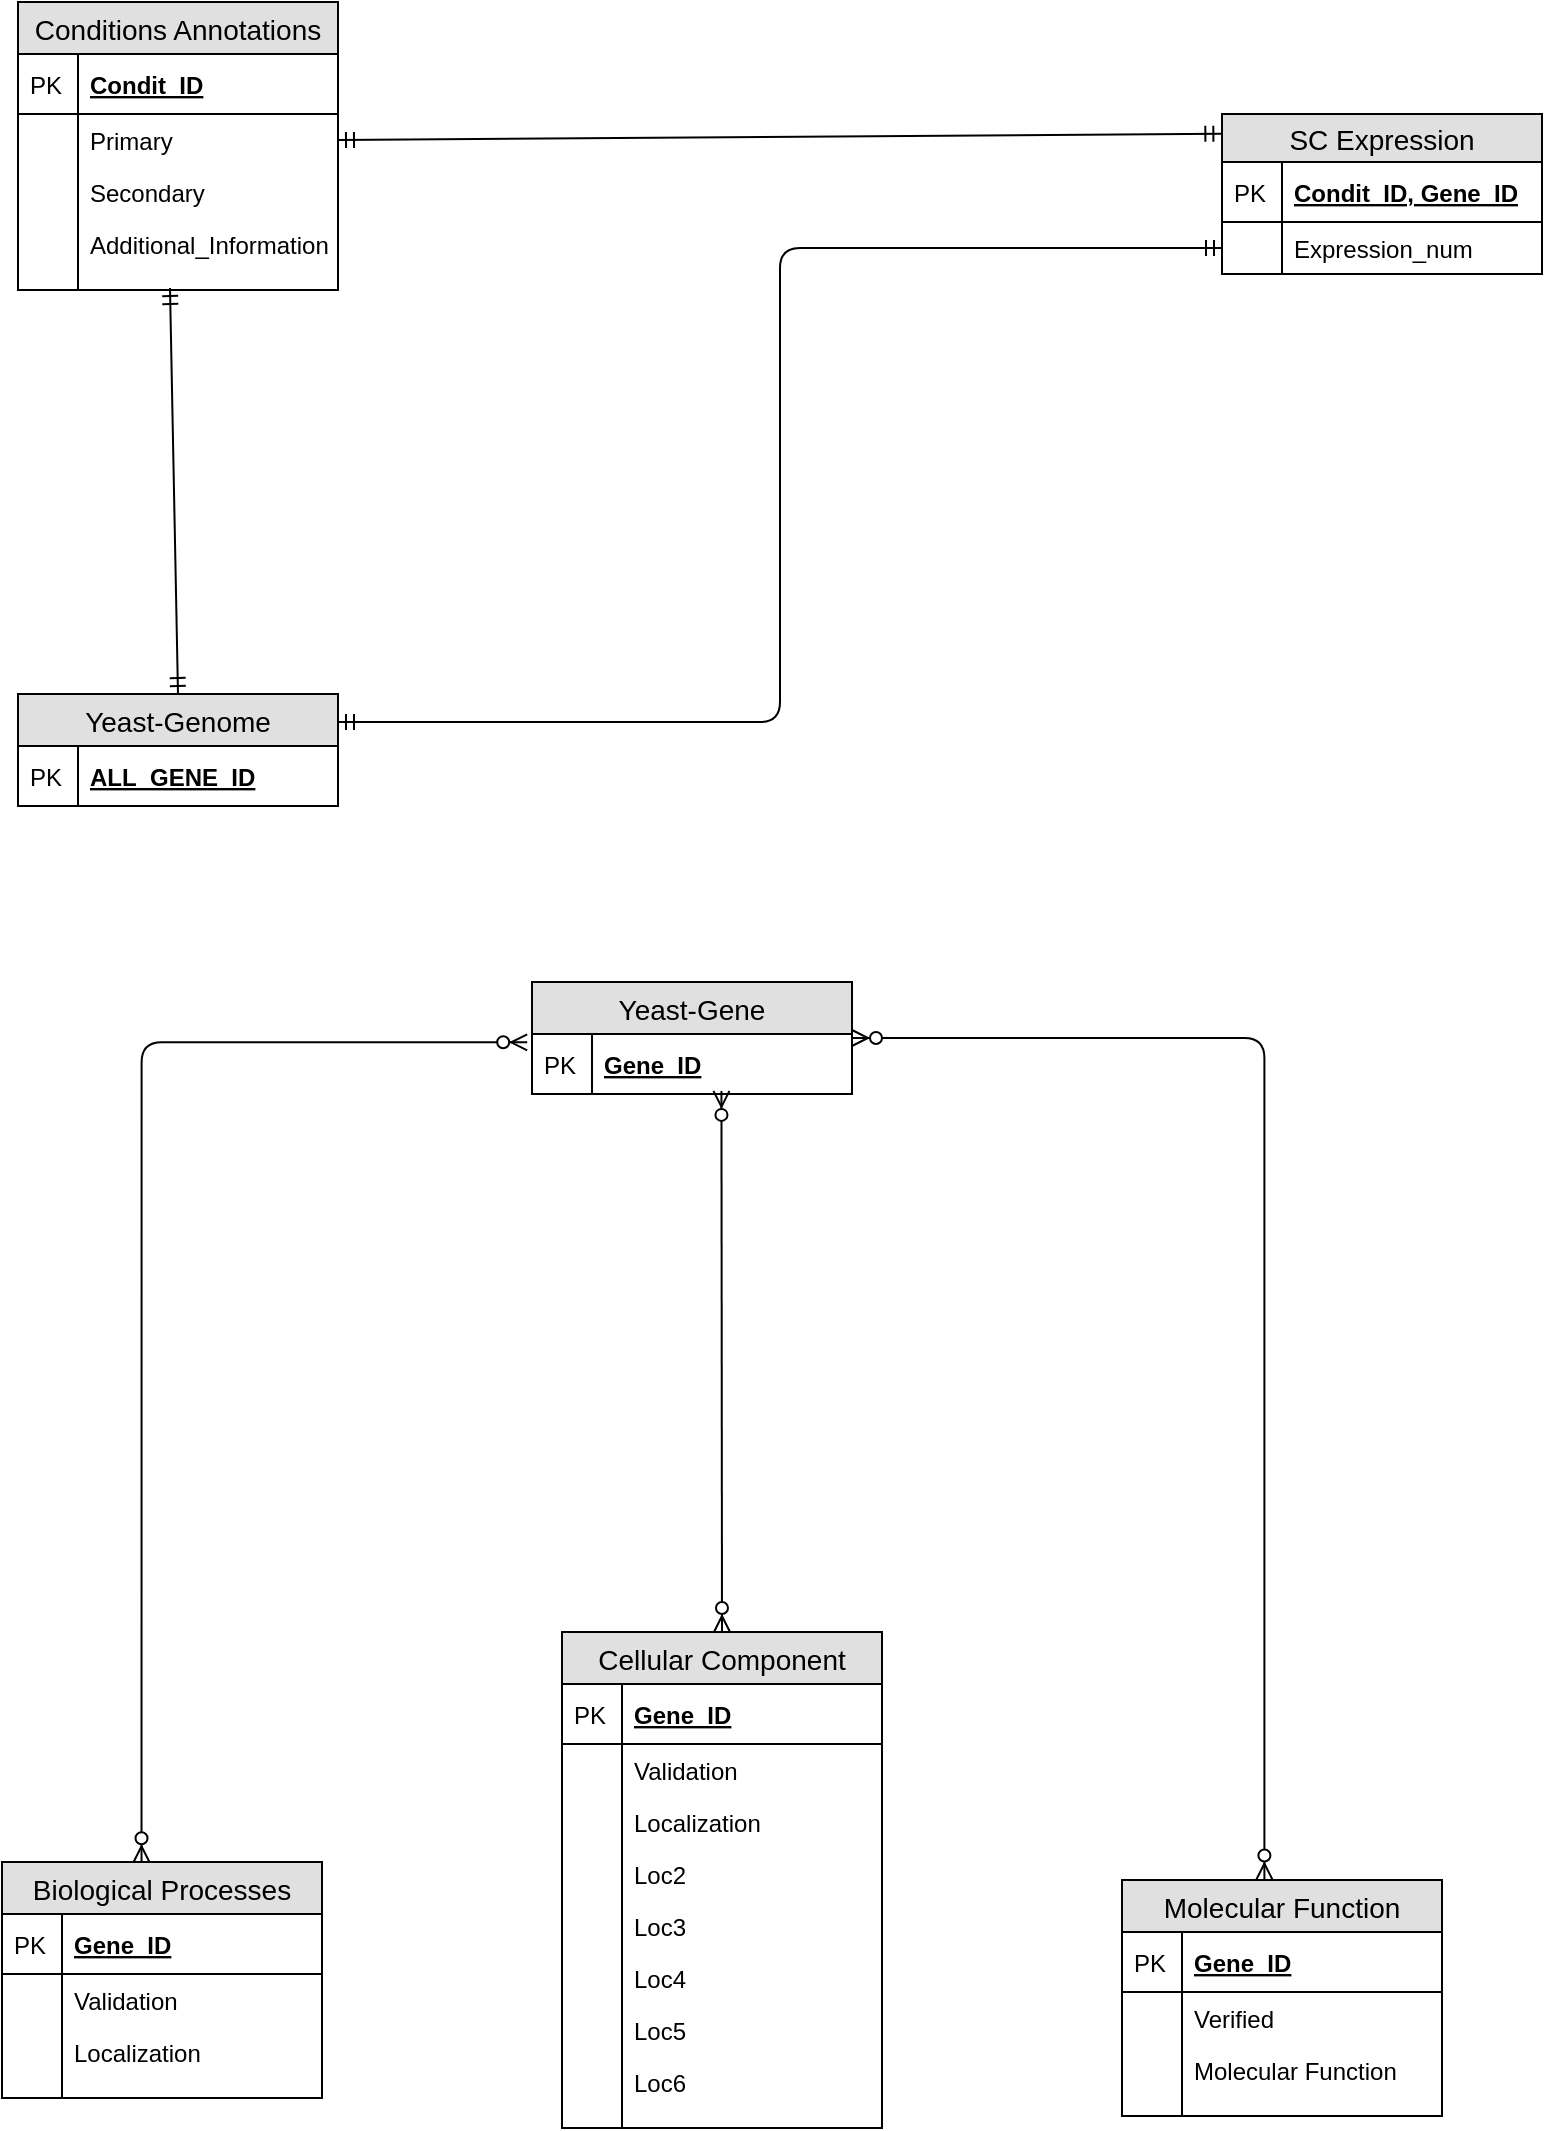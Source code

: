<mxfile version="12.1.0" type="device" pages="1"><diagram id="scWGcqjn_IYCOLlwHUH1" name="Page-1"><mxGraphModel dx="1351" dy="843" grid="1" gridSize="10" guides="1" tooltips="1" connect="1" arrows="1" fold="1" page="1" pageScale="1" pageWidth="850" pageHeight="1100" math="0" shadow="0"><root><mxCell id="0"/><mxCell id="1" parent="0"/><mxCell id="nrZJSowyt6EIEd6mgITd-1" value="Conditions Annotations" style="swimlane;fontStyle=0;childLayout=stackLayout;horizontal=1;startSize=26;fillColor=#e0e0e0;horizontalStack=0;resizeParent=1;resizeParentMax=0;resizeLast=0;collapsible=1;marginBottom=0;swimlaneFillColor=#ffffff;align=center;fontSize=14;" parent="1" vertex="1"><mxGeometry x="53" y="4" width="160" height="144" as="geometry"/></mxCell><mxCell id="nrZJSowyt6EIEd6mgITd-2" value="Condit_ID" style="shape=partialRectangle;top=0;left=0;right=0;bottom=1;align=left;verticalAlign=middle;fillColor=none;spacingLeft=34;spacingRight=4;overflow=hidden;rotatable=0;points=[[0,0.5],[1,0.5]];portConstraint=eastwest;dropTarget=0;fontStyle=5;fontSize=12;" parent="nrZJSowyt6EIEd6mgITd-1" vertex="1"><mxGeometry y="26" width="160" height="30" as="geometry"/></mxCell><mxCell id="nrZJSowyt6EIEd6mgITd-3" value="PK" style="shape=partialRectangle;top=0;left=0;bottom=0;fillColor=none;align=left;verticalAlign=middle;spacingLeft=4;spacingRight=4;overflow=hidden;rotatable=0;points=[];portConstraint=eastwest;part=1;fontSize=12;" parent="nrZJSowyt6EIEd6mgITd-2" vertex="1" connectable="0"><mxGeometry width="30" height="30" as="geometry"/></mxCell><mxCell id="nrZJSowyt6EIEd6mgITd-4" value="Primary" style="shape=partialRectangle;top=0;left=0;right=0;bottom=0;align=left;verticalAlign=top;fillColor=none;spacingLeft=34;spacingRight=4;overflow=hidden;rotatable=0;points=[[0,0.5],[1,0.5]];portConstraint=eastwest;dropTarget=0;fontSize=12;" parent="nrZJSowyt6EIEd6mgITd-1" vertex="1"><mxGeometry y="56" width="160" height="26" as="geometry"/></mxCell><mxCell id="nrZJSowyt6EIEd6mgITd-5" value="" style="shape=partialRectangle;top=0;left=0;bottom=0;fillColor=none;align=left;verticalAlign=top;spacingLeft=4;spacingRight=4;overflow=hidden;rotatable=0;points=[];portConstraint=eastwest;part=1;fontSize=12;" parent="nrZJSowyt6EIEd6mgITd-4" vertex="1" connectable="0"><mxGeometry width="30" height="26" as="geometry"/></mxCell><mxCell id="nrZJSowyt6EIEd6mgITd-6" value="Secondary" style="shape=partialRectangle;top=0;left=0;right=0;bottom=0;align=left;verticalAlign=top;fillColor=none;spacingLeft=34;spacingRight=4;overflow=hidden;rotatable=0;points=[[0,0.5],[1,0.5]];portConstraint=eastwest;dropTarget=0;fontSize=12;" parent="nrZJSowyt6EIEd6mgITd-1" vertex="1"><mxGeometry y="82" width="160" height="26" as="geometry"/></mxCell><mxCell id="nrZJSowyt6EIEd6mgITd-7" value="" style="shape=partialRectangle;top=0;left=0;bottom=0;fillColor=none;align=left;verticalAlign=top;spacingLeft=4;spacingRight=4;overflow=hidden;rotatable=0;points=[];portConstraint=eastwest;part=1;fontSize=12;" parent="nrZJSowyt6EIEd6mgITd-6" vertex="1" connectable="0"><mxGeometry width="30" height="26" as="geometry"/></mxCell><mxCell id="nrZJSowyt6EIEd6mgITd-8" value="Additional_Information" style="shape=partialRectangle;top=0;left=0;right=0;bottom=0;align=left;verticalAlign=top;fillColor=none;spacingLeft=34;spacingRight=4;overflow=hidden;rotatable=0;points=[[0,0.5],[1,0.5]];portConstraint=eastwest;dropTarget=0;fontSize=12;" parent="nrZJSowyt6EIEd6mgITd-1" vertex="1"><mxGeometry y="108" width="160" height="26" as="geometry"/></mxCell><mxCell id="nrZJSowyt6EIEd6mgITd-9" value="" style="shape=partialRectangle;top=0;left=0;bottom=0;fillColor=none;align=left;verticalAlign=top;spacingLeft=4;spacingRight=4;overflow=hidden;rotatable=0;points=[];portConstraint=eastwest;part=1;fontSize=12;" parent="nrZJSowyt6EIEd6mgITd-8" vertex="1" connectable="0"><mxGeometry width="30" height="26" as="geometry"/></mxCell><mxCell id="nrZJSowyt6EIEd6mgITd-10" value="" style="shape=partialRectangle;top=0;left=0;right=0;bottom=0;align=left;verticalAlign=top;fillColor=none;spacingLeft=34;spacingRight=4;overflow=hidden;rotatable=0;points=[[0,0.5],[1,0.5]];portConstraint=eastwest;dropTarget=0;fontSize=12;" parent="nrZJSowyt6EIEd6mgITd-1" vertex="1"><mxGeometry y="134" width="160" height="10" as="geometry"/></mxCell><mxCell id="nrZJSowyt6EIEd6mgITd-11" value="" style="shape=partialRectangle;top=0;left=0;bottom=0;fillColor=none;align=left;verticalAlign=top;spacingLeft=4;spacingRight=4;overflow=hidden;rotatable=0;points=[];portConstraint=eastwest;part=1;fontSize=12;" parent="nrZJSowyt6EIEd6mgITd-10" vertex="1" connectable="0"><mxGeometry width="30" height="10" as="geometry"/></mxCell><mxCell id="lU9UDymDR4nou2KreJYt-3" value="" style="fontSize=12;html=1;endArrow=ERmandOne;startArrow=ERmandOne;entryX=0.475;entryY=0.9;entryDx=0;entryDy=0;entryPerimeter=0;exitX=-0.002;exitY=0.123;exitDx=0;exitDy=0;exitPerimeter=0;" edge="1" parent="nrZJSowyt6EIEd6mgITd-1" source="nrZJSowyt6EIEd6mgITd-88"><mxGeometry width="100" height="100" relative="1" as="geometry"><mxPoint x="164" y="272" as="sourcePoint"/><mxPoint x="160" y="69.0" as="targetPoint"/></mxGeometry></mxCell><mxCell id="nrZJSowyt6EIEd6mgITd-14" value="Biological Processes" style="swimlane;fontStyle=0;childLayout=stackLayout;horizontal=1;startSize=26;fillColor=#e0e0e0;horizontalStack=0;resizeParent=1;resizeParentMax=0;resizeLast=0;collapsible=1;marginBottom=0;swimlaneFillColor=#ffffff;align=center;fontSize=14;" parent="1" vertex="1"><mxGeometry x="45" y="934" width="160" height="118" as="geometry"/></mxCell><mxCell id="nrZJSowyt6EIEd6mgITd-15" value="Gene_ID" style="shape=partialRectangle;top=0;left=0;right=0;bottom=1;align=left;verticalAlign=middle;fillColor=none;spacingLeft=34;spacingRight=4;overflow=hidden;rotatable=0;points=[[0,0.5],[1,0.5]];portConstraint=eastwest;dropTarget=0;fontStyle=5;fontSize=12;" parent="nrZJSowyt6EIEd6mgITd-14" vertex="1"><mxGeometry y="26" width="160" height="30" as="geometry"/></mxCell><mxCell id="nrZJSowyt6EIEd6mgITd-16" value="PK" style="shape=partialRectangle;top=0;left=0;bottom=0;fillColor=none;align=left;verticalAlign=middle;spacingLeft=4;spacingRight=4;overflow=hidden;rotatable=0;points=[];portConstraint=eastwest;part=1;fontSize=12;" parent="nrZJSowyt6EIEd6mgITd-15" vertex="1" connectable="0"><mxGeometry width="30" height="30" as="geometry"/></mxCell><mxCell id="nrZJSowyt6EIEd6mgITd-17" value="Validation" style="shape=partialRectangle;top=0;left=0;right=0;bottom=0;align=left;verticalAlign=top;fillColor=none;spacingLeft=34;spacingRight=4;overflow=hidden;rotatable=0;points=[[0,0.5],[1,0.5]];portConstraint=eastwest;dropTarget=0;fontSize=12;" parent="nrZJSowyt6EIEd6mgITd-14" vertex="1"><mxGeometry y="56" width="160" height="26" as="geometry"/></mxCell><mxCell id="nrZJSowyt6EIEd6mgITd-18" value="" style="shape=partialRectangle;top=0;left=0;bottom=0;fillColor=none;align=left;verticalAlign=top;spacingLeft=4;spacingRight=4;overflow=hidden;rotatable=0;points=[];portConstraint=eastwest;part=1;fontSize=12;" parent="nrZJSowyt6EIEd6mgITd-17" vertex="1" connectable="0"><mxGeometry width="30" height="26" as="geometry"/></mxCell><mxCell id="nrZJSowyt6EIEd6mgITd-19" value="Localization" style="shape=partialRectangle;top=0;left=0;right=0;bottom=0;align=left;verticalAlign=top;fillColor=none;spacingLeft=34;spacingRight=4;overflow=hidden;rotatable=0;points=[[0,0.5],[1,0.5]];portConstraint=eastwest;dropTarget=0;fontSize=12;" parent="nrZJSowyt6EIEd6mgITd-14" vertex="1"><mxGeometry y="82" width="160" height="26" as="geometry"/></mxCell><mxCell id="nrZJSowyt6EIEd6mgITd-20" value="" style="shape=partialRectangle;top=0;left=0;bottom=0;fillColor=none;align=left;verticalAlign=top;spacingLeft=4;spacingRight=4;overflow=hidden;rotatable=0;points=[];portConstraint=eastwest;part=1;fontSize=12;" parent="nrZJSowyt6EIEd6mgITd-19" vertex="1" connectable="0"><mxGeometry width="30" height="26" as="geometry"/></mxCell><mxCell id="nrZJSowyt6EIEd6mgITd-23" value="" style="shape=partialRectangle;top=0;left=0;right=0;bottom=0;align=left;verticalAlign=top;fillColor=none;spacingLeft=34;spacingRight=4;overflow=hidden;rotatable=0;points=[[0,0.5],[1,0.5]];portConstraint=eastwest;dropTarget=0;fontSize=12;" parent="nrZJSowyt6EIEd6mgITd-14" vertex="1"><mxGeometry y="108" width="160" height="10" as="geometry"/></mxCell><mxCell id="nrZJSowyt6EIEd6mgITd-24" value="" style="shape=partialRectangle;top=0;left=0;bottom=0;fillColor=none;align=left;verticalAlign=top;spacingLeft=4;spacingRight=4;overflow=hidden;rotatable=0;points=[];portConstraint=eastwest;part=1;fontSize=12;" parent="nrZJSowyt6EIEd6mgITd-23" vertex="1" connectable="0"><mxGeometry width="30" height="10" as="geometry"/></mxCell><mxCell id="nrZJSowyt6EIEd6mgITd-25" value="Cellular Component" style="swimlane;fontStyle=0;childLayout=stackLayout;horizontal=1;startSize=26;fillColor=#e0e0e0;horizontalStack=0;resizeParent=1;resizeParentMax=0;resizeLast=0;collapsible=1;marginBottom=0;swimlaneFillColor=#ffffff;align=center;fontSize=14;" parent="1" vertex="1"><mxGeometry x="325" y="819" width="160" height="248" as="geometry"/></mxCell><mxCell id="nrZJSowyt6EIEd6mgITd-26" value="Gene_ID" style="shape=partialRectangle;top=0;left=0;right=0;bottom=1;align=left;verticalAlign=middle;fillColor=none;spacingLeft=34;spacingRight=4;overflow=hidden;rotatable=0;points=[[0,0.5],[1,0.5]];portConstraint=eastwest;dropTarget=0;fontStyle=5;fontSize=12;" parent="nrZJSowyt6EIEd6mgITd-25" vertex="1"><mxGeometry y="26" width="160" height="30" as="geometry"/></mxCell><mxCell id="nrZJSowyt6EIEd6mgITd-27" value="PK" style="shape=partialRectangle;top=0;left=0;bottom=0;fillColor=none;align=left;verticalAlign=middle;spacingLeft=4;spacingRight=4;overflow=hidden;rotatable=0;points=[];portConstraint=eastwest;part=1;fontSize=12;" parent="nrZJSowyt6EIEd6mgITd-26" vertex="1" connectable="0"><mxGeometry width="30" height="30" as="geometry"/></mxCell><mxCell id="nrZJSowyt6EIEd6mgITd-28" value="Validation" style="shape=partialRectangle;top=0;left=0;right=0;bottom=0;align=left;verticalAlign=top;fillColor=none;spacingLeft=34;spacingRight=4;overflow=hidden;rotatable=0;points=[[0,0.5],[1,0.5]];portConstraint=eastwest;dropTarget=0;fontSize=12;" parent="nrZJSowyt6EIEd6mgITd-25" vertex="1"><mxGeometry y="56" width="160" height="26" as="geometry"/></mxCell><mxCell id="nrZJSowyt6EIEd6mgITd-29" value="" style="shape=partialRectangle;top=0;left=0;bottom=0;fillColor=none;align=left;verticalAlign=top;spacingLeft=4;spacingRight=4;overflow=hidden;rotatable=0;points=[];portConstraint=eastwest;part=1;fontSize=12;" parent="nrZJSowyt6EIEd6mgITd-28" vertex="1" connectable="0"><mxGeometry width="30" height="26" as="geometry"/></mxCell><mxCell id="nrZJSowyt6EIEd6mgITd-30" value="Localization" style="shape=partialRectangle;top=0;left=0;right=0;bottom=0;align=left;verticalAlign=top;fillColor=none;spacingLeft=34;spacingRight=4;overflow=hidden;rotatable=0;points=[[0,0.5],[1,0.5]];portConstraint=eastwest;dropTarget=0;fontSize=12;" parent="nrZJSowyt6EIEd6mgITd-25" vertex="1"><mxGeometry y="82" width="160" height="26" as="geometry"/></mxCell><mxCell id="nrZJSowyt6EIEd6mgITd-31" value="" style="shape=partialRectangle;top=0;left=0;bottom=0;fillColor=none;align=left;verticalAlign=top;spacingLeft=4;spacingRight=4;overflow=hidden;rotatable=0;points=[];portConstraint=eastwest;part=1;fontSize=12;" parent="nrZJSowyt6EIEd6mgITd-30" vertex="1" connectable="0"><mxGeometry width="30" height="26" as="geometry"/></mxCell><mxCell id="nrZJSowyt6EIEd6mgITd-32" value="Loc2" style="shape=partialRectangle;top=0;left=0;right=0;bottom=0;align=left;verticalAlign=top;fillColor=none;spacingLeft=34;spacingRight=4;overflow=hidden;rotatable=0;points=[[0,0.5],[1,0.5]];portConstraint=eastwest;dropTarget=0;fontSize=12;" parent="nrZJSowyt6EIEd6mgITd-25" vertex="1"><mxGeometry y="108" width="160" height="26" as="geometry"/></mxCell><mxCell id="nrZJSowyt6EIEd6mgITd-33" value="" style="shape=partialRectangle;top=0;left=0;bottom=0;fillColor=none;align=left;verticalAlign=top;spacingLeft=4;spacingRight=4;overflow=hidden;rotatable=0;points=[];portConstraint=eastwest;part=1;fontSize=12;" parent="nrZJSowyt6EIEd6mgITd-32" vertex="1" connectable="0"><mxGeometry width="30" height="26" as="geometry"/></mxCell><mxCell id="nrZJSowyt6EIEd6mgITd-36" value="Loc3" style="shape=partialRectangle;top=0;left=0;right=0;bottom=0;align=left;verticalAlign=top;fillColor=none;spacingLeft=34;spacingRight=4;overflow=hidden;rotatable=0;points=[[0,0.5],[1,0.5]];portConstraint=eastwest;dropTarget=0;fontSize=12;" parent="nrZJSowyt6EIEd6mgITd-25" vertex="1"><mxGeometry y="134" width="160" height="26" as="geometry"/></mxCell><mxCell id="nrZJSowyt6EIEd6mgITd-37" value="" style="shape=partialRectangle;top=0;left=0;bottom=0;fillColor=none;align=left;verticalAlign=top;spacingLeft=4;spacingRight=4;overflow=hidden;rotatable=0;points=[];portConstraint=eastwest;part=1;fontSize=12;" parent="nrZJSowyt6EIEd6mgITd-36" vertex="1" connectable="0"><mxGeometry width="30" height="26" as="geometry"/></mxCell><mxCell id="nrZJSowyt6EIEd6mgITd-38" value="Loc4" style="shape=partialRectangle;top=0;left=0;right=0;bottom=0;align=left;verticalAlign=top;fillColor=none;spacingLeft=34;spacingRight=4;overflow=hidden;rotatable=0;points=[[0,0.5],[1,0.5]];portConstraint=eastwest;dropTarget=0;fontSize=12;" parent="nrZJSowyt6EIEd6mgITd-25" vertex="1"><mxGeometry y="160" width="160" height="26" as="geometry"/></mxCell><mxCell id="nrZJSowyt6EIEd6mgITd-39" value="" style="shape=partialRectangle;top=0;left=0;bottom=0;fillColor=none;align=left;verticalAlign=top;spacingLeft=4;spacingRight=4;overflow=hidden;rotatable=0;points=[];portConstraint=eastwest;part=1;fontSize=12;" parent="nrZJSowyt6EIEd6mgITd-38" vertex="1" connectable="0"><mxGeometry width="30" height="26" as="geometry"/></mxCell><mxCell id="nrZJSowyt6EIEd6mgITd-40" value="Loc5" style="shape=partialRectangle;top=0;left=0;right=0;bottom=0;align=left;verticalAlign=top;fillColor=none;spacingLeft=34;spacingRight=4;overflow=hidden;rotatable=0;points=[[0,0.5],[1,0.5]];portConstraint=eastwest;dropTarget=0;fontSize=12;" parent="nrZJSowyt6EIEd6mgITd-25" vertex="1"><mxGeometry y="186" width="160" height="26" as="geometry"/></mxCell><mxCell id="nrZJSowyt6EIEd6mgITd-41" value="" style="shape=partialRectangle;top=0;left=0;bottom=0;fillColor=none;align=left;verticalAlign=top;spacingLeft=4;spacingRight=4;overflow=hidden;rotatable=0;points=[];portConstraint=eastwest;part=1;fontSize=12;" parent="nrZJSowyt6EIEd6mgITd-40" vertex="1" connectable="0"><mxGeometry width="30" height="26" as="geometry"/></mxCell><mxCell id="nrZJSowyt6EIEd6mgITd-42" value="Loc6" style="shape=partialRectangle;top=0;left=0;right=0;bottom=0;align=left;verticalAlign=top;fillColor=none;spacingLeft=34;spacingRight=4;overflow=hidden;rotatable=0;points=[[0,0.5],[1,0.5]];portConstraint=eastwest;dropTarget=0;fontSize=12;" parent="nrZJSowyt6EIEd6mgITd-25" vertex="1"><mxGeometry y="212" width="160" height="26" as="geometry"/></mxCell><mxCell id="nrZJSowyt6EIEd6mgITd-43" value="" style="shape=partialRectangle;top=0;left=0;bottom=0;fillColor=none;align=left;verticalAlign=top;spacingLeft=4;spacingRight=4;overflow=hidden;rotatable=0;points=[];portConstraint=eastwest;part=1;fontSize=12;" parent="nrZJSowyt6EIEd6mgITd-42" vertex="1" connectable="0"><mxGeometry width="30" height="26" as="geometry"/></mxCell><mxCell id="nrZJSowyt6EIEd6mgITd-34" value="" style="shape=partialRectangle;top=0;left=0;right=0;bottom=0;align=left;verticalAlign=top;fillColor=none;spacingLeft=34;spacingRight=4;overflow=hidden;rotatable=0;points=[[0,0.5],[1,0.5]];portConstraint=eastwest;dropTarget=0;fontSize=12;" parent="nrZJSowyt6EIEd6mgITd-25" vertex="1"><mxGeometry y="238" width="160" height="10" as="geometry"/></mxCell><mxCell id="nrZJSowyt6EIEd6mgITd-35" value="" style="shape=partialRectangle;top=0;left=0;bottom=0;fillColor=none;align=left;verticalAlign=top;spacingLeft=4;spacingRight=4;overflow=hidden;rotatable=0;points=[];portConstraint=eastwest;part=1;fontSize=12;" parent="nrZJSowyt6EIEd6mgITd-34" vertex="1" connectable="0"><mxGeometry width="30" height="10" as="geometry"/></mxCell><mxCell id="nrZJSowyt6EIEd6mgITd-44" value="Molecular Function" style="swimlane;fontStyle=0;childLayout=stackLayout;horizontal=1;startSize=26;fillColor=#e0e0e0;horizontalStack=0;resizeParent=1;resizeParentMax=0;resizeLast=0;collapsible=1;marginBottom=0;swimlaneFillColor=#ffffff;align=center;fontSize=14;" parent="1" vertex="1"><mxGeometry x="605" y="943" width="160" height="118" as="geometry"/></mxCell><mxCell id="nrZJSowyt6EIEd6mgITd-45" value="Gene_ID" style="shape=partialRectangle;top=0;left=0;right=0;bottom=1;align=left;verticalAlign=middle;fillColor=none;spacingLeft=34;spacingRight=4;overflow=hidden;rotatable=0;points=[[0,0.5],[1,0.5]];portConstraint=eastwest;dropTarget=0;fontStyle=5;fontSize=12;" parent="nrZJSowyt6EIEd6mgITd-44" vertex="1"><mxGeometry y="26" width="160" height="30" as="geometry"/></mxCell><mxCell id="nrZJSowyt6EIEd6mgITd-46" value="PK" style="shape=partialRectangle;top=0;left=0;bottom=0;fillColor=none;align=left;verticalAlign=middle;spacingLeft=4;spacingRight=4;overflow=hidden;rotatable=0;points=[];portConstraint=eastwest;part=1;fontSize=12;" parent="nrZJSowyt6EIEd6mgITd-45" vertex="1" connectable="0"><mxGeometry width="30" height="30" as="geometry"/></mxCell><mxCell id="nrZJSowyt6EIEd6mgITd-47" value="Verified" style="shape=partialRectangle;top=0;left=0;right=0;bottom=0;align=left;verticalAlign=top;fillColor=none;spacingLeft=34;spacingRight=4;overflow=hidden;rotatable=0;points=[[0,0.5],[1,0.5]];portConstraint=eastwest;dropTarget=0;fontSize=12;" parent="nrZJSowyt6EIEd6mgITd-44" vertex="1"><mxGeometry y="56" width="160" height="26" as="geometry"/></mxCell><mxCell id="nrZJSowyt6EIEd6mgITd-48" value="" style="shape=partialRectangle;top=0;left=0;bottom=0;fillColor=none;align=left;verticalAlign=top;spacingLeft=4;spacingRight=4;overflow=hidden;rotatable=0;points=[];portConstraint=eastwest;part=1;fontSize=12;" parent="nrZJSowyt6EIEd6mgITd-47" vertex="1" connectable="0"><mxGeometry width="30" height="26" as="geometry"/></mxCell><mxCell id="nrZJSowyt6EIEd6mgITd-49" value="Molecular Function" style="shape=partialRectangle;top=0;left=0;right=0;bottom=0;align=left;verticalAlign=top;fillColor=none;spacingLeft=34;spacingRight=4;overflow=hidden;rotatable=0;points=[[0,0.5],[1,0.5]];portConstraint=eastwest;dropTarget=0;fontSize=12;" parent="nrZJSowyt6EIEd6mgITd-44" vertex="1"><mxGeometry y="82" width="160" height="26" as="geometry"/></mxCell><mxCell id="nrZJSowyt6EIEd6mgITd-50" value="" style="shape=partialRectangle;top=0;left=0;bottom=0;fillColor=none;align=left;verticalAlign=top;spacingLeft=4;spacingRight=4;overflow=hidden;rotatable=0;points=[];portConstraint=eastwest;part=1;fontSize=12;" parent="nrZJSowyt6EIEd6mgITd-49" vertex="1" connectable="0"><mxGeometry width="30" height="26" as="geometry"/></mxCell><mxCell id="nrZJSowyt6EIEd6mgITd-53" value="" style="shape=partialRectangle;top=0;left=0;right=0;bottom=0;align=left;verticalAlign=top;fillColor=none;spacingLeft=34;spacingRight=4;overflow=hidden;rotatable=0;points=[[0,0.5],[1,0.5]];portConstraint=eastwest;dropTarget=0;fontSize=12;" parent="nrZJSowyt6EIEd6mgITd-44" vertex="1"><mxGeometry y="108" width="160" height="10" as="geometry"/></mxCell><mxCell id="nrZJSowyt6EIEd6mgITd-54" value="" style="shape=partialRectangle;top=0;left=0;bottom=0;fillColor=none;align=left;verticalAlign=top;spacingLeft=4;spacingRight=4;overflow=hidden;rotatable=0;points=[];portConstraint=eastwest;part=1;fontSize=12;" parent="nrZJSowyt6EIEd6mgITd-53" vertex="1" connectable="0"><mxGeometry width="30" height="10" as="geometry"/></mxCell><mxCell id="nrZJSowyt6EIEd6mgITd-88" value="SC Expression" style="swimlane;fontStyle=0;childLayout=stackLayout;horizontal=1;startSize=24;fillColor=#e0e0e0;horizontalStack=0;resizeParent=1;resizeParentMax=0;resizeLast=0;collapsible=1;marginBottom=0;swimlaneFillColor=#ffffff;align=center;fontSize=14;" parent="1" vertex="1"><mxGeometry x="655" y="60" width="160" height="80" as="geometry"/></mxCell><mxCell id="nrZJSowyt6EIEd6mgITd-89" value="Condit_ID, Gene_ID" style="shape=partialRectangle;top=0;left=0;right=0;bottom=1;align=left;verticalAlign=middle;fillColor=none;spacingLeft=34;spacingRight=4;overflow=hidden;rotatable=0;points=[[0,0.5],[1,0.5]];portConstraint=eastwest;dropTarget=0;fontStyle=5;fontSize=12;" parent="nrZJSowyt6EIEd6mgITd-88" vertex="1"><mxGeometry y="24" width="160" height="30" as="geometry"/></mxCell><mxCell id="nrZJSowyt6EIEd6mgITd-90" value="PK" style="shape=partialRectangle;top=0;left=0;bottom=0;fillColor=none;align=left;verticalAlign=middle;spacingLeft=4;spacingRight=4;overflow=hidden;rotatable=0;points=[];portConstraint=eastwest;part=1;fontSize=12;" parent="nrZJSowyt6EIEd6mgITd-89" vertex="1" connectable="0"><mxGeometry width="30" height="30" as="geometry"/></mxCell><mxCell id="nrZJSowyt6EIEd6mgITd-93" value="Expression_num" style="shape=partialRectangle;top=0;left=0;right=0;bottom=0;align=left;verticalAlign=top;fillColor=none;spacingLeft=34;spacingRight=4;overflow=hidden;rotatable=0;points=[[0,0.5],[1,0.5]];portConstraint=eastwest;dropTarget=0;fontSize=12;" parent="nrZJSowyt6EIEd6mgITd-88" vertex="1"><mxGeometry y="54" width="160" height="26" as="geometry"/></mxCell><mxCell id="nrZJSowyt6EIEd6mgITd-94" value="" style="shape=partialRectangle;top=0;left=0;bottom=0;fillColor=none;align=left;verticalAlign=top;spacingLeft=4;spacingRight=4;overflow=hidden;rotatable=0;points=[];portConstraint=eastwest;part=1;fontSize=12;" parent="nrZJSowyt6EIEd6mgITd-93" vertex="1" connectable="0"><mxGeometry width="30" height="26" as="geometry"/></mxCell><mxCell id="nrZJSowyt6EIEd6mgITd-115" value="Yeast-Gene" style="swimlane;fontStyle=0;childLayout=stackLayout;horizontal=1;startSize=26;fillColor=#e0e0e0;horizontalStack=0;resizeParent=1;resizeParentMax=0;resizeLast=0;collapsible=1;marginBottom=0;swimlaneFillColor=#ffffff;align=center;fontSize=14;" parent="1" vertex="1"><mxGeometry x="310" y="494" width="160" height="56" as="geometry"/></mxCell><mxCell id="nrZJSowyt6EIEd6mgITd-116" value="Gene_ID" style="shape=partialRectangle;top=0;left=0;right=0;bottom=1;align=left;verticalAlign=middle;fillColor=none;spacingLeft=34;spacingRight=4;overflow=hidden;rotatable=0;points=[[0,0.5],[1,0.5]];portConstraint=eastwest;dropTarget=0;fontStyle=5;fontSize=12;" parent="nrZJSowyt6EIEd6mgITd-115" vertex="1"><mxGeometry y="26" width="160" height="30" as="geometry"/></mxCell><mxCell id="nrZJSowyt6EIEd6mgITd-117" value="PK" style="shape=partialRectangle;top=0;left=0;bottom=0;fillColor=none;align=left;verticalAlign=middle;spacingLeft=4;spacingRight=4;overflow=hidden;rotatable=0;points=[];portConstraint=eastwest;part=1;fontSize=12;" parent="nrZJSowyt6EIEd6mgITd-116" vertex="1" connectable="0"><mxGeometry width="30" height="30" as="geometry"/></mxCell><mxCell id="nrZJSowyt6EIEd6mgITd-149" value="Yeast-Genome" style="swimlane;fontStyle=0;childLayout=stackLayout;horizontal=1;startSize=26;fillColor=#e0e0e0;horizontalStack=0;resizeParent=1;resizeParentMax=0;resizeLast=0;collapsible=1;marginBottom=0;swimlaneFillColor=#ffffff;align=center;fontSize=14;" parent="1" vertex="1"><mxGeometry x="53" y="350" width="160" height="56" as="geometry"/></mxCell><mxCell id="nrZJSowyt6EIEd6mgITd-150" value="ALL_GENE_ID" style="shape=partialRectangle;top=0;left=0;right=0;bottom=1;align=left;verticalAlign=middle;fillColor=none;spacingLeft=34;spacingRight=4;overflow=hidden;rotatable=0;points=[[0,0.5],[1,0.5]];portConstraint=eastwest;dropTarget=0;fontStyle=5;fontSize=12;" parent="nrZJSowyt6EIEd6mgITd-149" vertex="1"><mxGeometry y="26" width="160" height="30" as="geometry"/></mxCell><mxCell id="nrZJSowyt6EIEd6mgITd-151" value="PK" style="shape=partialRectangle;top=0;left=0;bottom=0;fillColor=none;align=left;verticalAlign=middle;spacingLeft=4;spacingRight=4;overflow=hidden;rotatable=0;points=[];portConstraint=eastwest;part=1;fontSize=12;" parent="nrZJSowyt6EIEd6mgITd-150" vertex="1" connectable="0"><mxGeometry width="30" height="30" as="geometry"/></mxCell><mxCell id="lU9UDymDR4nou2KreJYt-1" value="" style="fontSize=12;html=1;endArrow=ERmandOne;startArrow=ERmandOne;entryX=0.475;entryY=0.9;entryDx=0;entryDy=0;entryPerimeter=0;exitX=0.5;exitY=0;exitDx=0;exitDy=0;" edge="1" parent="1" source="nrZJSowyt6EIEd6mgITd-149" target="nrZJSowyt6EIEd6mgITd-10"><mxGeometry width="100" height="100" relative="1" as="geometry"><mxPoint x="68" y="290" as="sourcePoint"/><mxPoint x="168" y="190" as="targetPoint"/></mxGeometry></mxCell><mxCell id="lU9UDymDR4nou2KreJYt-4" value="" style="fontSize=12;html=1;endArrow=ERmandOne;startArrow=ERmandOne;exitX=1;exitY=0.25;exitDx=0;exitDy=0;edgeStyle=orthogonalEdgeStyle;" edge="1" parent="1" source="nrZJSowyt6EIEd6mgITd-149" target="nrZJSowyt6EIEd6mgITd-93"><mxGeometry width="100" height="100" relative="1" as="geometry"><mxPoint x="254" y="376" as="sourcePoint"/><mxPoint x="720" y="144" as="targetPoint"/></mxGeometry></mxCell><mxCell id="lU9UDymDR4nou2KreJYt-5" value="" style="edgeStyle=orthogonalEdgeStyle;fontSize=12;html=1;endArrow=ERzeroToMany;endFill=1;startArrow=ERzeroToMany;exitX=0.436;exitY=0.001;exitDx=0;exitDy=0;exitPerimeter=0;entryX=-0.015;entryY=0.138;entryDx=0;entryDy=0;entryPerimeter=0;" edge="1" parent="1" source="nrZJSowyt6EIEd6mgITd-14" target="nrZJSowyt6EIEd6mgITd-116"><mxGeometry width="100" height="100" relative="1" as="geometry"><mxPoint x="100" y="840" as="sourcePoint"/><mxPoint x="200" y="740" as="targetPoint"/></mxGeometry></mxCell><mxCell id="lU9UDymDR4nou2KreJYt-6" value="" style="fontSize=12;html=1;endArrow=ERzeroToMany;endFill=1;startArrow=ERzeroToMany;exitX=0.5;exitY=0;exitDx=0;exitDy=0;entryX=0.592;entryY=0.948;entryDx=0;entryDy=0;entryPerimeter=0;" edge="1" parent="1" source="nrZJSowyt6EIEd6mgITd-25" target="nrZJSowyt6EIEd6mgITd-116"><mxGeometry width="100" height="100" relative="1" as="geometry"><mxPoint x="243.714" y="971.643" as="sourcePoint"/><mxPoint x="436.571" y="561.643" as="targetPoint"/></mxGeometry></mxCell><mxCell id="lU9UDymDR4nou2KreJYt-7" value="" style="edgeStyle=orthogonalEdgeStyle;fontSize=12;html=1;endArrow=ERzeroToMany;endFill=1;startArrow=ERzeroToMany;exitX=0.445;exitY=-0.002;exitDx=0;exitDy=0;exitPerimeter=0;entryX=1;entryY=0.5;entryDx=0;entryDy=0;" edge="1" parent="1" source="nrZJSowyt6EIEd6mgITd-44" target="nrZJSowyt6EIEd6mgITd-115"><mxGeometry width="100" height="100" relative="1" as="geometry"><mxPoint x="573.714" y="904.143" as="sourcePoint"/><mxPoint x="766.571" y="494.143" as="targetPoint"/></mxGeometry></mxCell></root></mxGraphModel></diagram></mxfile>